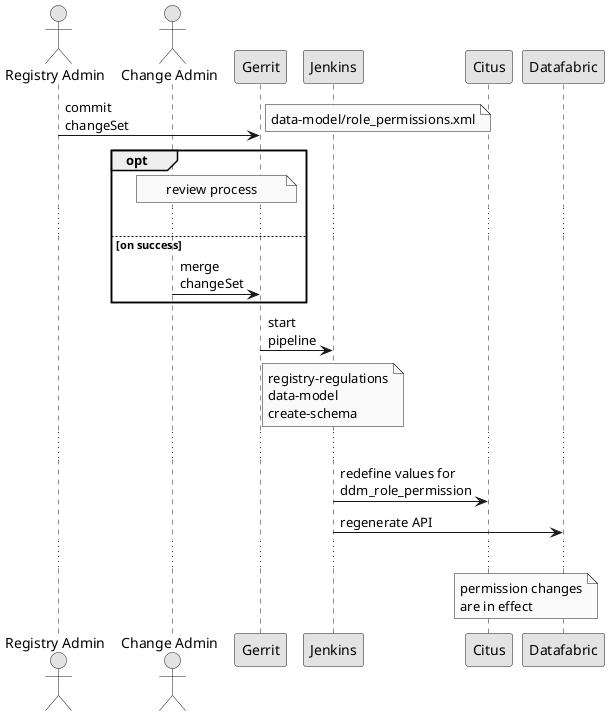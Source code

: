 @startuml
skinparam monochrome true
'skinparam backgroundColor #aaaaaa

Actor "Registry Admin" as RegAdmin
Actor "Change Admin" as ChAdmin
participant Gerrit

RegAdmin -> Gerrit: commit\nchangeSet
note right: data-model/role_permissions.xml
opt
note over ChAdmin, Gerrit: review process
...
else on success
ChAdmin -> Gerrit: merge\nchangeSet

end
Gerrit -> Jenkins: start\npipeline
note over Jenkins: registry-regulations\ndata-model\ncreate-schema
...
Jenkins -> Citus: redefine values for\nddm_role_permission
Jenkins -> Datafabric: regenerate API
...
note over Citus,Datafabric:permission changes\nare in effect

@enduml